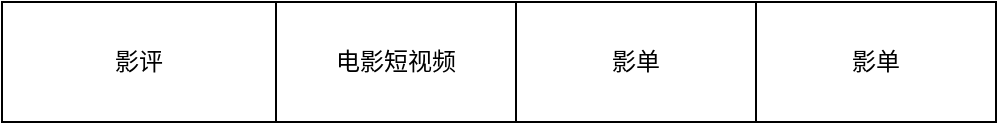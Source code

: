 <mxfile version="11.1.4" type="github"><diagram id="pNpWHdGYT01YvpRgq3Gf" name="Page-1"><mxGraphModel dx="1422" dy="796" grid="1" gridSize="10" guides="1" tooltips="1" connect="1" arrows="1" fold="1" page="1" pageScale="1" pageWidth="827" pageHeight="1169" math="0" shadow="0"><root><mxCell id="0"/><mxCell id="1" parent="0"/><mxCell id="VIXCNOuA9Sglcy6NI5kN-1" value="影评" style="rounded=0;whiteSpace=wrap;html=1;" vertex="1" parent="1"><mxGeometry x="200" y="200" width="137" height="60" as="geometry"/></mxCell><mxCell id="VIXCNOuA9Sglcy6NI5kN-2" value="电影短视频" style="rounded=0;whiteSpace=wrap;html=1;" vertex="1" parent="1"><mxGeometry x="337" y="200" width="120" height="60" as="geometry"/></mxCell><mxCell id="VIXCNOuA9Sglcy6NI5kN-3" value="影单" style="rounded=0;whiteSpace=wrap;html=1;" vertex="1" parent="1"><mxGeometry x="457" y="200" width="120" height="60" as="geometry"/></mxCell><mxCell id="VIXCNOuA9Sglcy6NI5kN-4" value="影单" style="rounded=0;whiteSpace=wrap;html=1;" vertex="1" parent="1"><mxGeometry x="577" y="200" width="120" height="60" as="geometry"/></mxCell></root></mxGraphModel></diagram></mxfile>